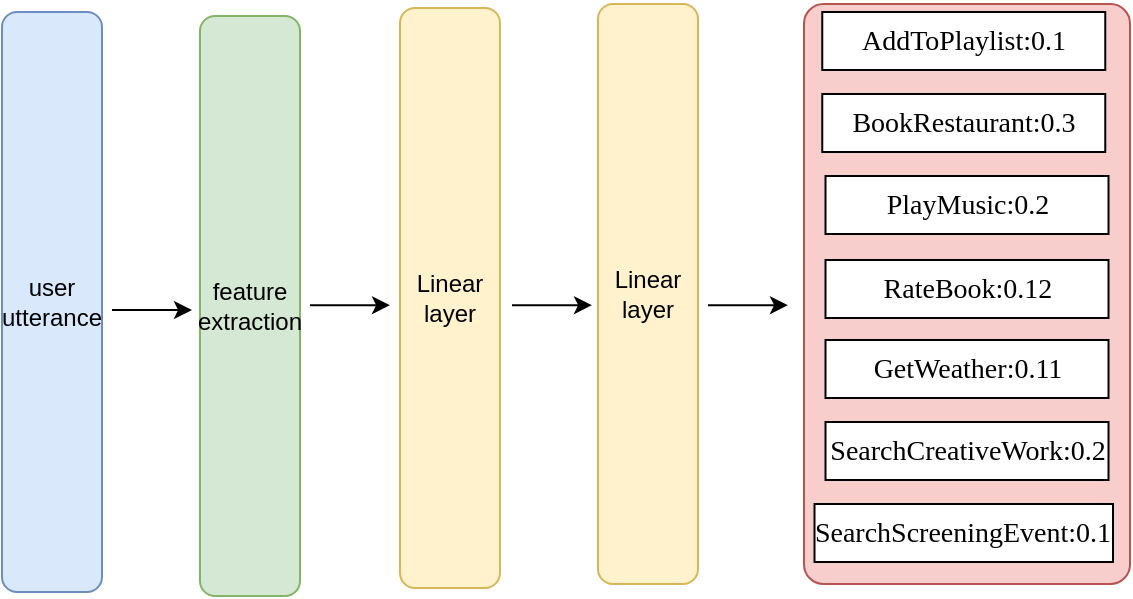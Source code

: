 <mxfile version="24.6.2" type="github">
  <diagram name="第 1 页" id="IcJJjQpHcXA6C_mBIaFK">
    <mxGraphModel dx="1195" dy="653" grid="0" gridSize="10" guides="1" tooltips="1" connect="1" arrows="1" fold="1" page="1" pageScale="1" pageWidth="1169" pageHeight="827" math="0" shadow="0">
      <root>
        <mxCell id="0" />
        <mxCell id="1" parent="0" />
        <mxCell id="8GsTIee4yTmT1AdwNU5E-1" value="user utterance" style="rounded=1;whiteSpace=wrap;html=1;fillColor=#dae8fc;strokeColor=#6c8ebf;" vertex="1" parent="1">
          <mxGeometry x="72" y="149" width="50" height="290" as="geometry" />
        </mxCell>
        <mxCell id="8GsTIee4yTmT1AdwNU5E-3" value="feature&lt;br&gt;extraction" style="rounded=1;whiteSpace=wrap;html=1;fillColor=#d5e8d4;strokeColor=#82b366;" vertex="1" parent="1">
          <mxGeometry x="171" y="151" width="50" height="290" as="geometry" />
        </mxCell>
        <mxCell id="8GsTIee4yTmT1AdwNU5E-4" value="Linear&lt;br&gt;layer" style="rounded=1;whiteSpace=wrap;html=1;fillColor=#fff2cc;strokeColor=#d6b656;" vertex="1" parent="1">
          <mxGeometry x="271" y="147" width="50" height="290" as="geometry" />
        </mxCell>
        <mxCell id="8GsTIee4yTmT1AdwNU5E-5" value="Linear&lt;br&gt;layer" style="rounded=1;whiteSpace=wrap;html=1;fillColor=#fff2cc;strokeColor=#d6b656;" vertex="1" parent="1">
          <mxGeometry x="370" y="145" width="50" height="290" as="geometry" />
        </mxCell>
        <mxCell id="8GsTIee4yTmT1AdwNU5E-6" value="" style="endArrow=classic;html=1;rounded=0;" edge="1" parent="1">
          <mxGeometry width="50" height="50" relative="1" as="geometry">
            <mxPoint x="127" y="298" as="sourcePoint" />
            <mxPoint x="167" y="298" as="targetPoint" />
          </mxGeometry>
        </mxCell>
        <mxCell id="8GsTIee4yTmT1AdwNU5E-7" value="" style="endArrow=classic;html=1;rounded=0;" edge="1" parent="1">
          <mxGeometry width="50" height="50" relative="1" as="geometry">
            <mxPoint x="226" y="295.58" as="sourcePoint" />
            <mxPoint x="266" y="295.58" as="targetPoint" />
          </mxGeometry>
        </mxCell>
        <mxCell id="8GsTIee4yTmT1AdwNU5E-8" value="" style="endArrow=classic;html=1;rounded=0;" edge="1" parent="1">
          <mxGeometry width="50" height="50" relative="1" as="geometry">
            <mxPoint x="327" y="295.58" as="sourcePoint" />
            <mxPoint x="367" y="295.58" as="targetPoint" />
          </mxGeometry>
        </mxCell>
        <mxCell id="8GsTIee4yTmT1AdwNU5E-9" value="" style="endArrow=classic;html=1;rounded=0;" edge="1" parent="1">
          <mxGeometry width="50" height="50" relative="1" as="geometry">
            <mxPoint x="425" y="295.58" as="sourcePoint" />
            <mxPoint x="465" y="295.58" as="targetPoint" />
          </mxGeometry>
        </mxCell>
        <mxCell id="8GsTIee4yTmT1AdwNU5E-10" value="" style="rounded=1;whiteSpace=wrap;html=1;fillColor=#f8cecc;strokeColor=#b85450;arcSize=6;" vertex="1" parent="1">
          <mxGeometry x="473" y="145" width="163" height="290" as="geometry" />
        </mxCell>
        <mxCell id="8GsTIee4yTmT1AdwNU5E-12" value="&lt;p class=&quot;MsoNormal&quot;&gt;&lt;span style=&quot;mso-spacerun:&#39;yes&#39;;font-family:&#39;Songti SC&#39;;mso-ascii-font-family:&#39;Times New Roman&#39;;&lt;br/&gt;mso-hansi-font-family:&#39;Times New Roman&#39;;mso-bidi-font-family:&#39;Times New Roman&#39;;font-size:10.5pt;&lt;br/&gt;mso-font-kerning:1.0pt;&quot;&gt;&lt;font face=&quot;Times New Roman&quot;&gt;AddToPlaylist:0.1&lt;/font&gt;&lt;/span&gt;&lt;/p&gt;" style="rounded=0;whiteSpace=wrap;html=1;flipV=1;flipH=1;" vertex="1" parent="1">
          <mxGeometry x="482.13" y="149" width="141.5" height="29" as="geometry" />
        </mxCell>
        <mxCell id="8GsTIee4yTmT1AdwNU5E-13" value="&lt;p class=&quot;MsoNormal&quot;&gt;&lt;span style=&quot;font-family: &amp;quot;Times New Roman&amp;quot;; font-size: 10.5pt; background-color: initial;&quot;&gt;BookRestaurant&lt;/span&gt;&lt;span style=&quot;mso-spacerun:&#39;yes&#39;;font-family:&#39;Songti SC&#39;;mso-ascii-font-family:&#39;Times New Roman&#39;;&lt;br/&gt;mso-hansi-font-family:&#39;Times New Roman&#39;;mso-bidi-font-family:&#39;Times New Roman&#39;;font-size:10.5pt;&lt;br/&gt;mso-font-kerning:1.0pt;&quot;&gt;&lt;font face=&quot;Times New Roman&quot;&gt;:0.3&lt;/font&gt;&lt;/span&gt;&lt;/p&gt;" style="rounded=0;whiteSpace=wrap;html=1;flipV=1;flipH=1;" vertex="1" parent="1">
          <mxGeometry x="482.13" y="190" width="141.5" height="29" as="geometry" />
        </mxCell>
        <mxCell id="8GsTIee4yTmT1AdwNU5E-14" value="&lt;p class=&quot;MsoNormal&quot;&gt;&lt;span style=&quot;font-family: &amp;quot;Times New Roman&amp;quot;; font-size: 10.5pt; background-color: initial;&quot;&gt;PlayMusic&lt;/span&gt;&lt;span style=&quot;mso-spacerun:&#39;yes&#39;;font-family:&#39;Songti SC&#39;;mso-ascii-font-family:&#39;Times New Roman&#39;;&lt;br/&gt;mso-hansi-font-family:&#39;Times New Roman&#39;;mso-bidi-font-family:&#39;Times New Roman&#39;;font-size:10.5pt;&lt;br/&gt;mso-font-kerning:1.0pt;&quot;&gt;&lt;font face=&quot;Times New Roman&quot;&gt;:0.2&lt;/font&gt;&lt;/span&gt;&lt;/p&gt;" style="rounded=0;whiteSpace=wrap;html=1;flipV=1;flipH=1;" vertex="1" parent="1">
          <mxGeometry x="483.75" y="231" width="141.5" height="29" as="geometry" />
        </mxCell>
        <mxCell id="8GsTIee4yTmT1AdwNU5E-15" value="&lt;p class=&quot;MsoNormal&quot;&gt;&lt;span style=&quot;font-family: &amp;quot;Times New Roman&amp;quot;; font-size: 10.5pt; background-color: initial;&quot;&gt;RateBook&lt;/span&gt;&lt;span style=&quot;mso-spacerun:&#39;yes&#39;;font-family:&#39;Songti SC&#39;;mso-ascii-font-family:&#39;Times New Roman&#39;;&lt;br/&gt;mso-hansi-font-family:&#39;Times New Roman&#39;;mso-bidi-font-family:&#39;Times New Roman&#39;;font-size:10.5pt;&lt;br/&gt;mso-font-kerning:1.0pt;&quot;&gt;&lt;font face=&quot;Times New Roman&quot;&gt;:0.12&lt;/font&gt;&lt;/span&gt;&lt;/p&gt;" style="rounded=0;whiteSpace=wrap;html=1;flipV=1;flipH=1;" vertex="1" parent="1">
          <mxGeometry x="483.75" y="273" width="141.5" height="29" as="geometry" />
        </mxCell>
        <mxCell id="8GsTIee4yTmT1AdwNU5E-16" value="&lt;p class=&quot;MsoNormal&quot;&gt;&lt;span style=&quot;font-family: &amp;quot;Times New Roman&amp;quot;; font-size: 10.5pt; background-color: initial;&quot;&gt;GetWeather&lt;/span&gt;&lt;span style=&quot;mso-spacerun:&#39;yes&#39;;font-family:&#39;Songti SC&#39;;mso-ascii-font-family:&#39;Times New Roman&#39;;&lt;br/&gt;mso-hansi-font-family:&#39;Times New Roman&#39;;mso-bidi-font-family:&#39;Times New Roman&#39;;font-size:10.5pt;&lt;br/&gt;mso-font-kerning:1.0pt;&quot;&gt;&lt;font face=&quot;Times New Roman&quot;&gt;:0.11&lt;/font&gt;&lt;/span&gt;&lt;/p&gt;" style="rounded=0;whiteSpace=wrap;html=1;flipV=1;flipH=1;" vertex="1" parent="1">
          <mxGeometry x="483.75" y="313" width="141.5" height="29" as="geometry" />
        </mxCell>
        <mxCell id="8GsTIee4yTmT1AdwNU5E-17" value="&lt;p class=&quot;MsoNormal&quot;&gt;&lt;span style=&quot;font-family: &amp;quot;Times New Roman&amp;quot;; font-size: 10.5pt; background-color: initial;&quot;&gt;SearchCreativeWork&lt;/span&gt;&lt;span style=&quot;mso-spacerun:&#39;yes&#39;;font-family:&#39;Songti SC&#39;;mso-ascii-font-family:&#39;Times New Roman&#39;;&lt;br/&gt;mso-hansi-font-family:&#39;Times New Roman&#39;;mso-bidi-font-family:&#39;Times New Roman&#39;;font-size:10.5pt;&lt;br/&gt;mso-font-kerning:1.0pt;&quot;&gt;&lt;font face=&quot;Times New Roman&quot;&gt;:0.2&lt;/font&gt;&lt;/span&gt;&lt;/p&gt;" style="rounded=0;whiteSpace=wrap;html=1;flipV=1;flipH=1;" vertex="1" parent="1">
          <mxGeometry x="483.75" y="354" width="141.5" height="29" as="geometry" />
        </mxCell>
        <mxCell id="8GsTIee4yTmT1AdwNU5E-18" value="&lt;p class=&quot;MsoNormal&quot;&gt;&lt;span style=&quot;font-family: &amp;quot;Times New Roman&amp;quot;; font-size: 10.5pt; background-color: initial;&quot;&gt;SearchScreeningEvent&lt;/span&gt;&lt;span style=&quot;mso-spacerun:&#39;yes&#39;;font-family:&#39;Songti SC&#39;;mso-ascii-font-family:&#39;Times New Roman&#39;;&lt;br/&gt;mso-hansi-font-family:&#39;Times New Roman&#39;;mso-bidi-font-family:&#39;Times New Roman&#39;;font-size:10.5pt;&lt;br/&gt;mso-font-kerning:1.0pt;&quot;&gt;&lt;font face=&quot;Times New Roman&quot;&gt;:0.1&lt;/font&gt;&lt;/span&gt;&lt;/p&gt;" style="rounded=0;whiteSpace=wrap;html=1;flipV=1;flipH=1;" vertex="1" parent="1">
          <mxGeometry x="478.25" y="395" width="149.25" height="29" as="geometry" />
        </mxCell>
      </root>
    </mxGraphModel>
  </diagram>
</mxfile>
